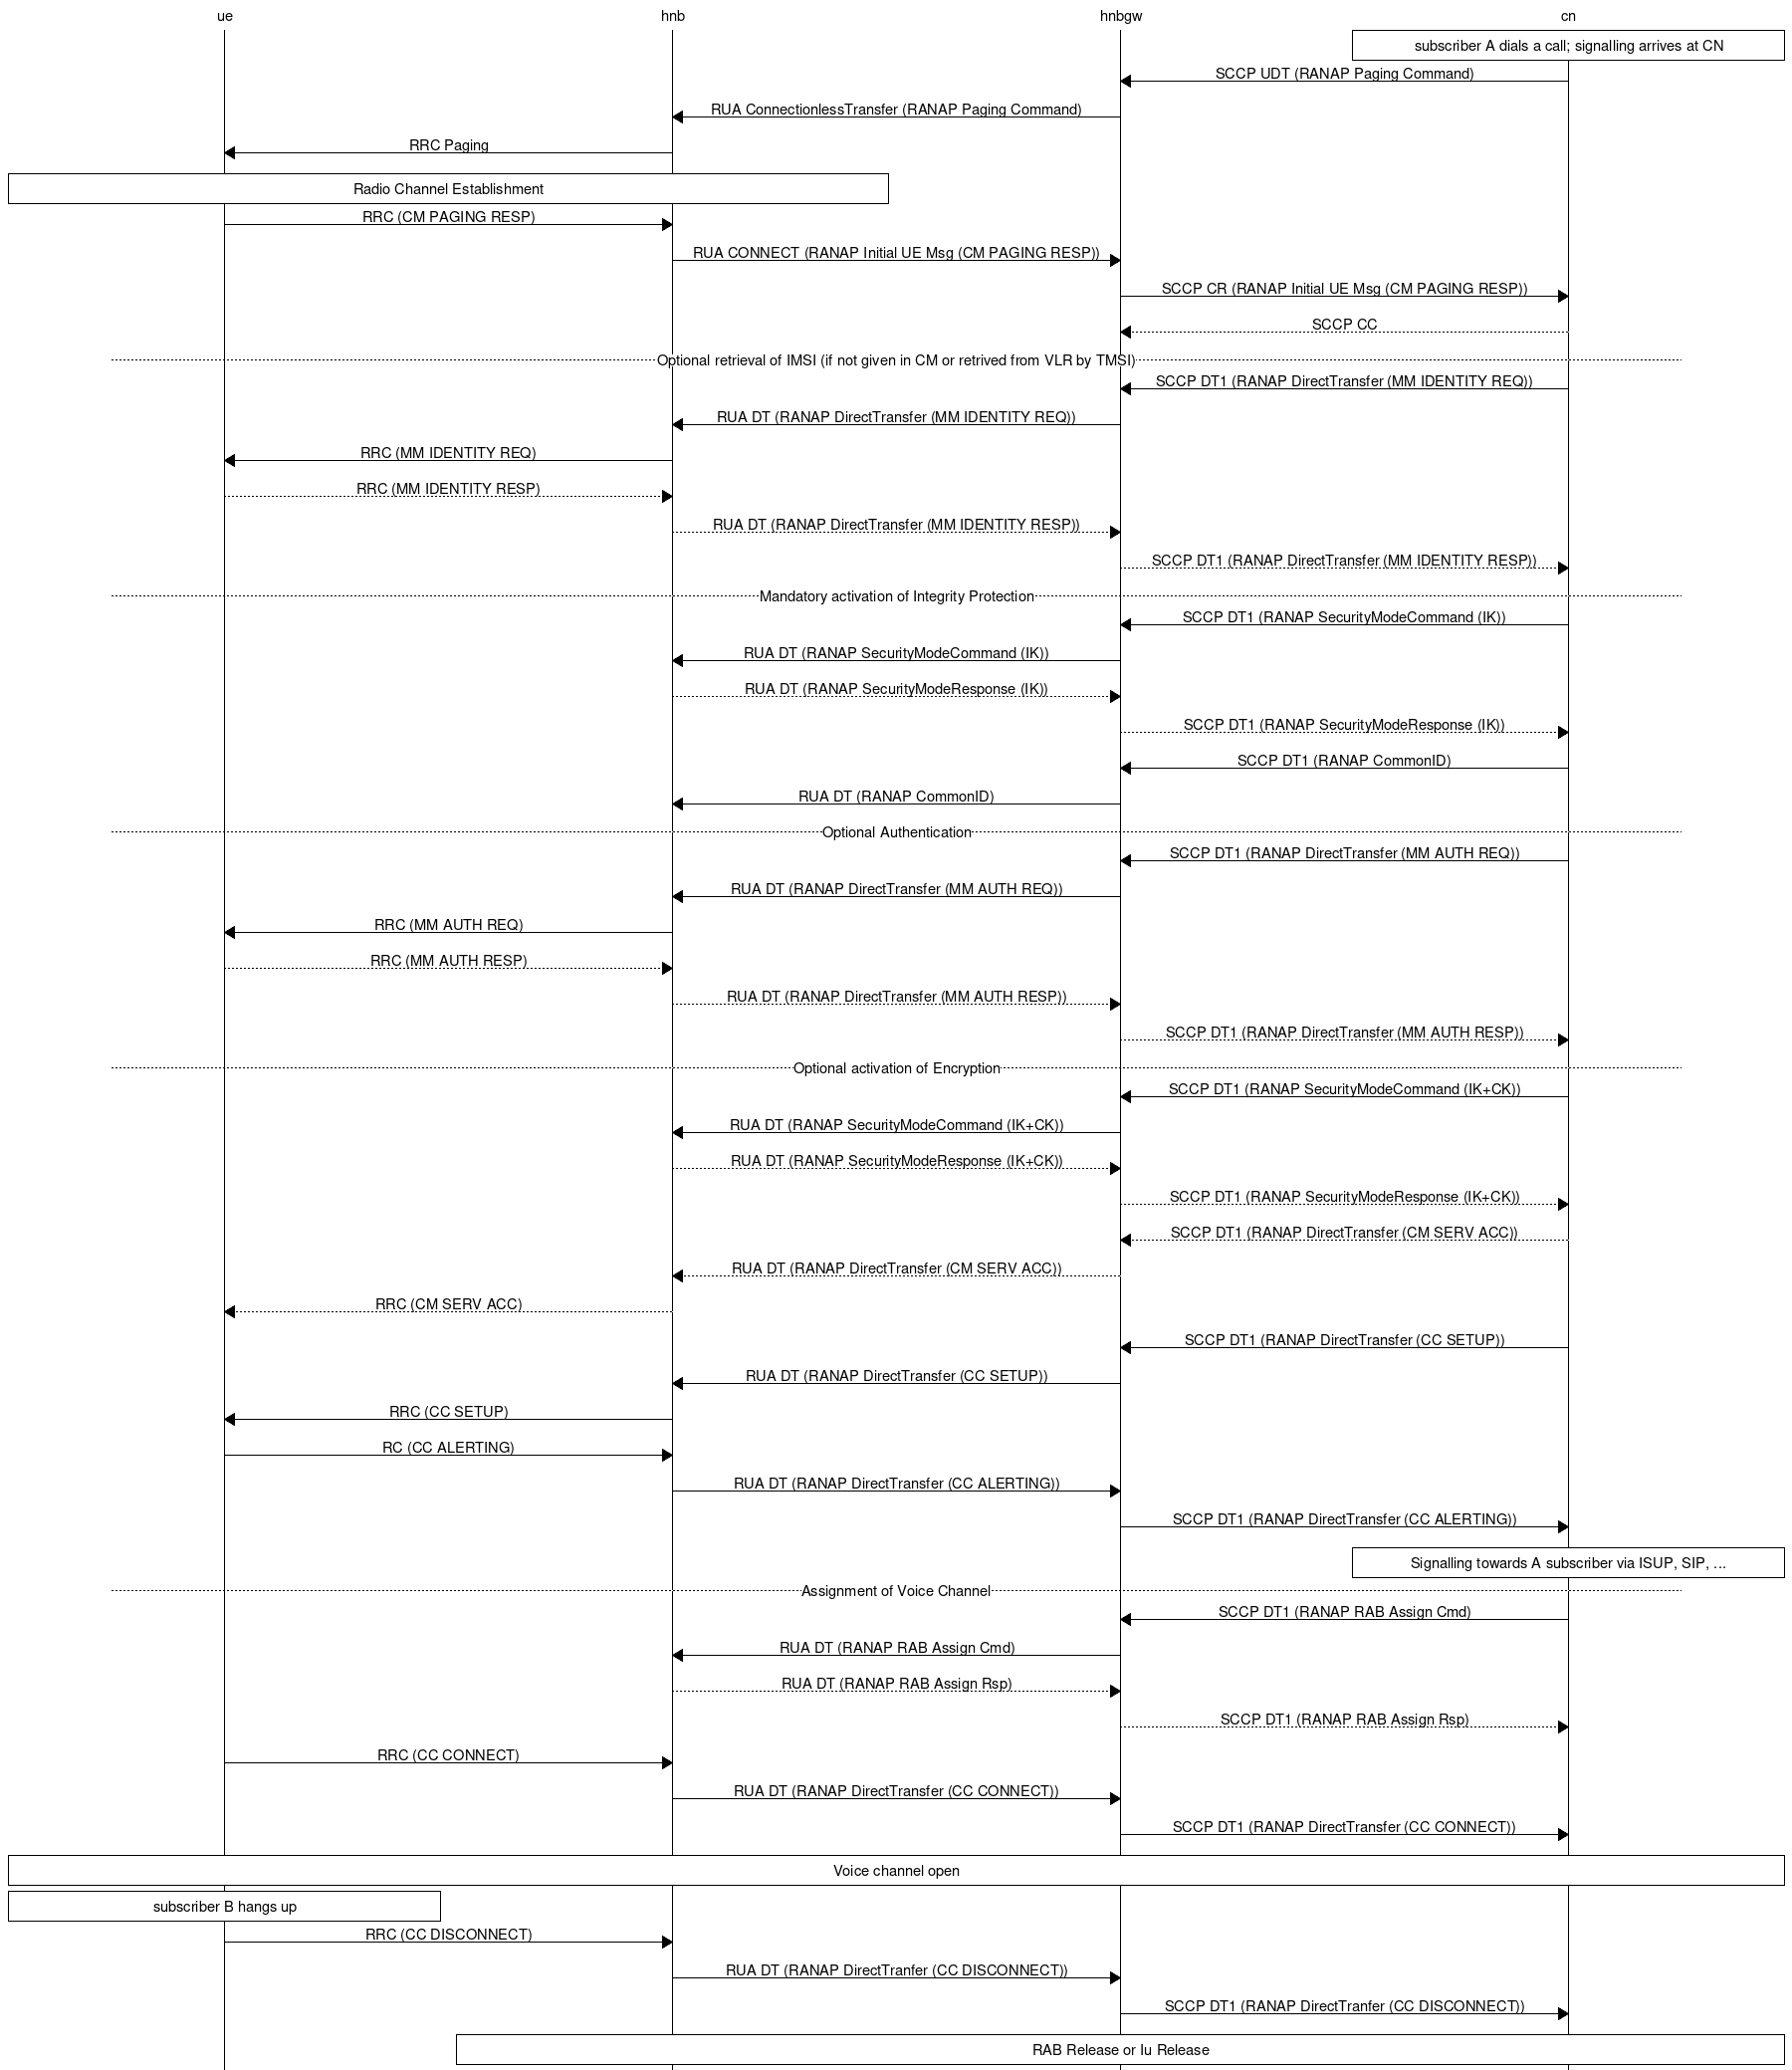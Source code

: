 msc {
	hscale = "3";
	ue,hnb,hnbgw,cn;

	cn box cn	[ label = "subscriber A dials a call; signalling arrives at CN" ];

	cn => hnbgw	[ label = "SCCP UDT (RANAP Paging Command)" ];
	hnbgw => hnb	[ label = "RUA ConnectionlessTransfer (RANAP Paging Command)" ];
	hnb => ue 	[ label = "RRC Paging" ];
	
	ue box hnb	[ label = "Radio Channel Establishment" ];
	ue => hnb 	[ label = "RRC (CM PAGING RESP)" ] ;
	hnb => hnbgw 	[ label = "RUA CONNECT (RANAP Initial UE Msg (CM PAGING RESP))" ];
	hnbgw => cn	[ label = "SCCP CR (RANAP Initial UE Msg (CM PAGING RESP))" ];
	cn >> hnbgw	[ label = "SCCP CC" ];

	---		[ label = "Optional retrieval of IMSI (if not given in CM or retrived from VLR by TMSI)" ];
	cn => hnbgw	[ label = "SCCP DT1 (RANAP DirectTransfer (MM IDENTITY REQ))" ];
	hnbgw => hnb	[ label = "RUA DT (RANAP DirectTransfer (MM IDENTITY REQ))" ];
	hnb => ue	[ label = "RRC (MM IDENTITY REQ)" ];
	ue >> hnb	[ label = "RRC (MM IDENTITY RESP)" ];
	hnb >> hnbgw	[ label = "RUA DT (RANAP DirectTransfer (MM IDENTITY RESP))" ];
	hnbgw >> cn	[ label = "SCCP DT1 (RANAP DirectTransfer (MM IDENTITY RESP))" ];

	---		[ label = "Mandatory activation of Integrity Protection" ];
	cn => hnbgw	[ label = "SCCP DT1 (RANAP SecurityModeCommand (IK))" ];
	hnbgw => hnb	[ label = "RUA DT (RANAP SecurityModeCommand (IK))" ];
	hnb >> hnbgw	[ label = "RUA DT (RANAP SecurityModeResponse (IK))" ];
	hnbgw >> cn	[ label = "SCCP DT1 (RANAP SecurityModeResponse (IK))" ];

	cn => hnbgw	[ label = "SCCP DT1 (RANAP CommonID)" ];
	hnbgw => hnb	[ label = "RUA DT (RANAP CommonID)" ];

	---		[ label = "Optional Authentication" ];
	cn => hnbgw	[ label = "SCCP DT1 (RANAP DirectTransfer (MM AUTH REQ))" ];
	hnbgw => hnb	[ label = "RUA DT (RANAP DirectTransfer (MM AUTH REQ))" ];
	hnb => ue	[ label = "RRC (MM AUTH REQ)" ];
	ue >> hnb	[ label = "RRC (MM AUTH RESP)" ];
	hnb >> hnbgw	[ label = "RUA DT (RANAP DirectTransfer (MM AUTH RESP))" ];
	hnbgw >> cn	[ label = "SCCP DT1 (RANAP DirectTransfer (MM AUTH RESP))" ];

	---		[ label = "Optional activation of Encryption" ];
	cn => hnbgw	[ label = "SCCP DT1 (RANAP SecurityModeCommand (IK+CK))" ];
	hnbgw => hnb	[ label = "RUA DT (RANAP SecurityModeCommand (IK+CK))" ];
	hnb >> hnbgw	[ label = "RUA DT (RANAP SecurityModeResponse (IK+CK))" ];
	hnbgw >> cn	[ label = "SCCP DT1 (RANAP SecurityModeResponse (IK+CK))" ];

	cn >> hnbgw	[ label = "SCCP DT1 (RANAP DirectTransfer (CM SERV ACC))" ];
	hnbgw >> hnb	[ label = "RUA DT (RANAP DirectTransfer (CM SERV ACC))" ];
	hnb >> ue	[ label = "RRC (CM SERV ACC)" ];

	cn => hnbgw	[ label = "SCCP DT1 (RANAP DirectTransfer (CC SETUP))" ];
	hnbgw => hnb	[ label = "RUA DT (RANAP DirectTransfer (CC SETUP))" ];
	hnb => ue	[ label = "RRC (CC SETUP)" ];

	ue => hnb	[ label = "RC (CC ALERTING)" ];
	hnb => hnbgw	[ label = "RUA DT (RANAP DirectTransfer (CC ALERTING))" ];
	hnbgw => cn	[ label = "SCCP DT1 (RANAP DirectTransfer (CC ALERTING))" ];
	cn box cn	[ label = "Signalling towards A subscriber via ISUP, SIP, ..." ];

	---		[ label = "Assignment of Voice Channel" ];
	cn => hnbgw	[ label = "SCCP DT1 (RANAP RAB Assign Cmd)" ];
	hnbgw => hnb	[ label = "RUA DT (RANAP RAB Assign Cmd)" ];
	hnb >> hnbgw	[ label = "RUA DT (RANAP RAB Assign Rsp)" ];
	hnbgw >> cn	[ label = "SCCP DT1 (RANAP RAB Assign Rsp)" ];

	ue => hnb	[ label = "RRC (CC CONNECT)" ];
	hnb => hnbgw	[ label = "RUA DT (RANAP DirectTransfer (CC CONNECT))" ];
	hnbgw => cn	[ label = "SCCP DT1 (RANAP DirectTransfer (CC CONNECT))" ];

	cn box ue	[ label = "Voice channel open" ];

	ue box ue	[ label = "subscriber B hangs up" ];
	ue => hnb	[ label = "RRC (CC DISCONNECT)" ];
	hnb => hnbgw	[ label = "RUA DT (RANAP DirectTranfer (CC DISCONNECT))" ];
	hnbgw => cn	[ label = "SCCP DT1 (RANAP DirectTranfer (CC DISCONNECT))" ];

	cn box hnb	[ label = "RAB Release or Iu Release" ];
}
